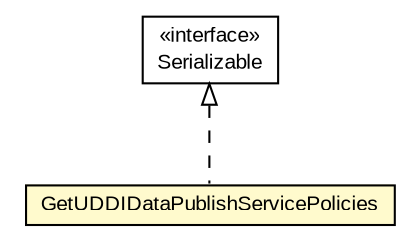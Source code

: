 #!/usr/local/bin/dot
#
# Class diagram 
# Generated by UMLGraph version R5_6-24-gf6e263 (http://www.umlgraph.org/)
#

digraph G {
	edge [fontname="arial",fontsize=10,labelfontname="arial",labelfontsize=10];
	node [fontname="arial",fontsize=10,shape=plaintext];
	nodesep=0.25;
	ranksep=0.5;
	// org.miloss.fgsms.services.interfaces.policyconfiguration.GetUDDIDataPublishServicePolicies
	c615775 [label=<<table title="org.miloss.fgsms.services.interfaces.policyconfiguration.GetUDDIDataPublishServicePolicies" border="0" cellborder="1" cellspacing="0" cellpadding="2" port="p" bgcolor="lemonChiffon" href="./GetUDDIDataPublishServicePolicies.html">
		<tr><td><table border="0" cellspacing="0" cellpadding="1">
<tr><td align="center" balign="center"> GetUDDIDataPublishServicePolicies </td></tr>
		</table></td></tr>
		</table>>, URL="./GetUDDIDataPublishServicePolicies.html", fontname="arial", fontcolor="black", fontsize=10.0];
	//org.miloss.fgsms.services.interfaces.policyconfiguration.GetUDDIDataPublishServicePolicies implements java.io.Serializable
	c616403:p -> c615775:p [dir=back,arrowtail=empty,style=dashed];
	// java.io.Serializable
	c616403 [label=<<table title="java.io.Serializable" border="0" cellborder="1" cellspacing="0" cellpadding="2" port="p" href="http://java.sun.com/j2se/1.4.2/docs/api/java/io/Serializable.html">
		<tr><td><table border="0" cellspacing="0" cellpadding="1">
<tr><td align="center" balign="center"> &#171;interface&#187; </td></tr>
<tr><td align="center" balign="center"> Serializable </td></tr>
		</table></td></tr>
		</table>>, URL="http://java.sun.com/j2se/1.4.2/docs/api/java/io/Serializable.html", fontname="arial", fontcolor="black", fontsize=10.0];
}

